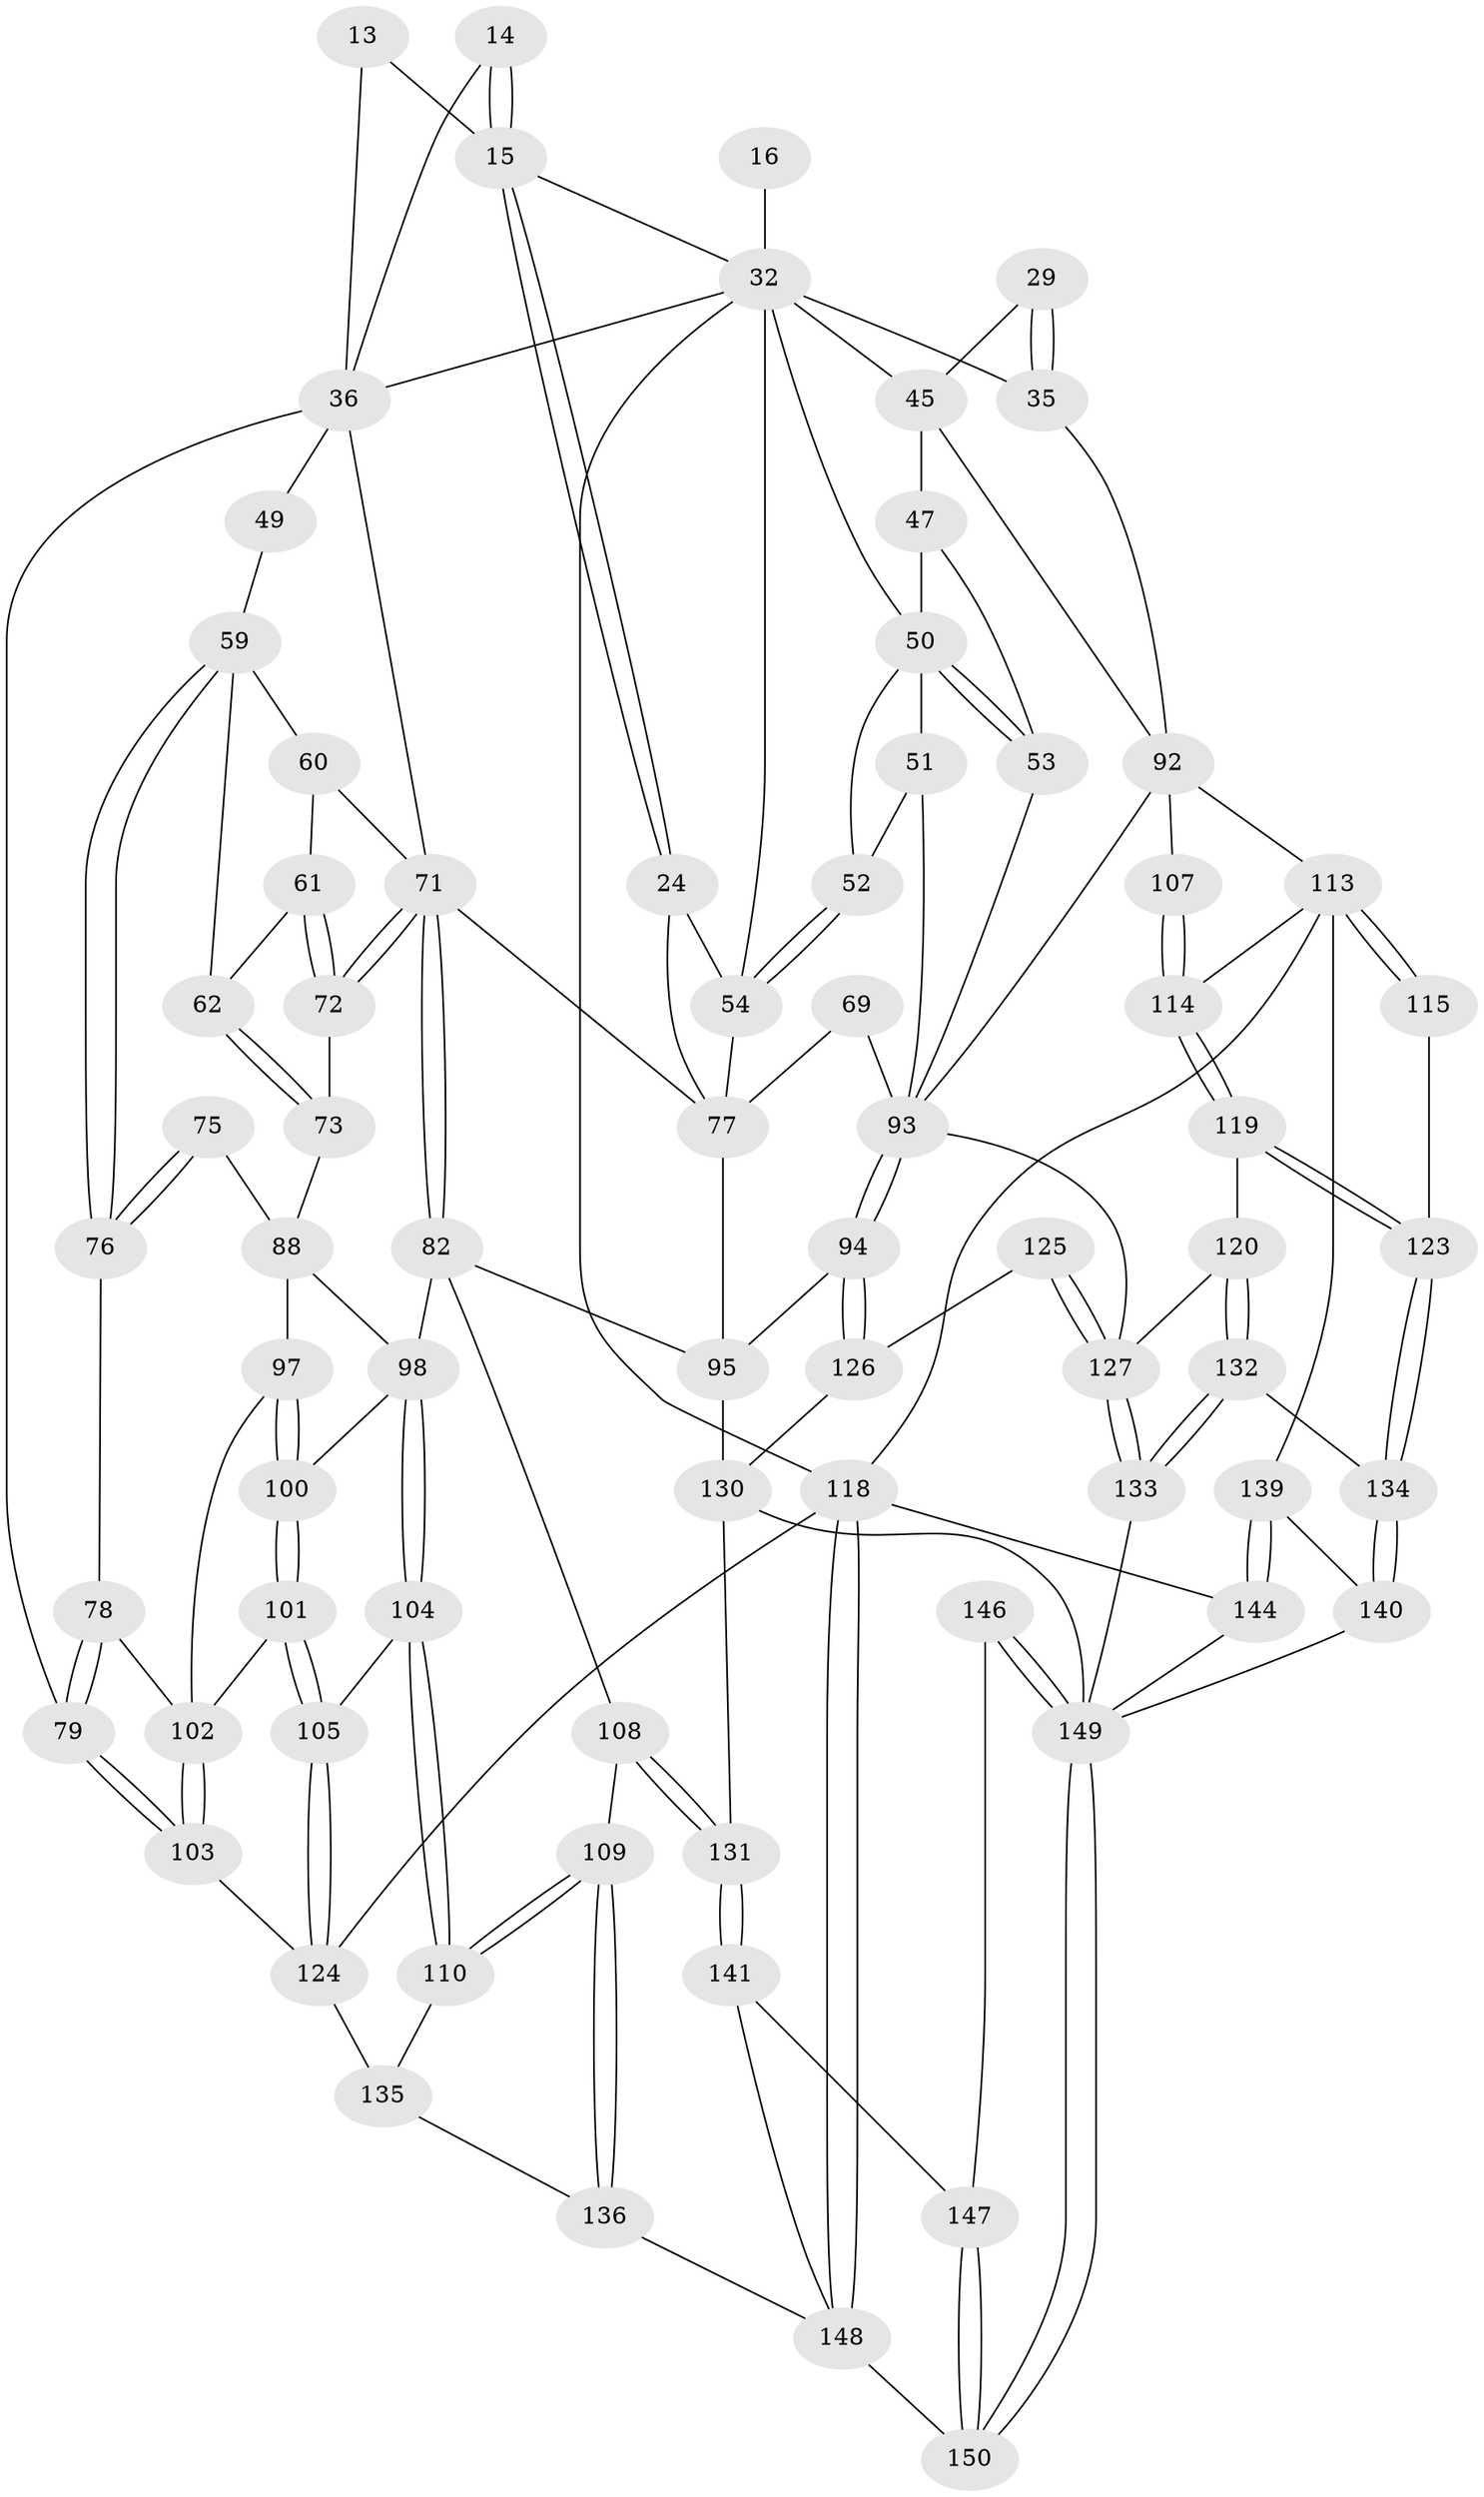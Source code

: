 // original degree distribution, {3: 0.02, 4: 0.21333333333333335, 6: 0.21333333333333335, 5: 0.5533333333333333}
// Generated by graph-tools (version 1.1) at 2025/02/03/09/25 05:02:11]
// undirected, 75 vertices, 167 edges
graph export_dot {
graph [start="1"]
  node [color=gray90,style=filled];
  13 [pos="+0.12178743720752344+0.14371578627226145",super="+7+1"];
  14 [pos="+0.22016800532945036+0.17147327688609673"];
  15 [pos="+0.36502339836586684+0.1821937962561834",super="+12"];
  16 [pos="+1+0"];
  24 [pos="+0.39009224270779447+0.2634671307828989",super="+23"];
  29 [pos="+0.8488438166236962+0.17049773310562544"];
  32 [pos="+0.7190756227267115+0.19806893134224635",super="+19+20+17"];
  35 [pos="+1+0.10643980398828551",super="+27+28"];
  36 [pos="+0.11212432173804963+0.24226396621570015",super="+26+10"];
  45 [pos="+0.8824524891403419+0.2783581366607246",super="+30+31"];
  47 [pos="+0.7837276073187672+0.26377211096978265",super="+46"];
  49 [pos="+0.08057677881090003+0.34199501631258716",super="+42"];
  50 [pos="+0.7472775906313577+0.33289667662101424",super="+48"];
  51 [pos="+0.6631122173024054+0.2605676870469293"];
  52 [pos="+0.6615067154958221+0.25773891043806624",super="+34"];
  53 [pos="+0.7615187344219311+0.3715191614888316"];
  54 [pos="+0.6151012530033548+0.287702189066072",super="+22"];
  59 [pos="+0.08706846825184915+0.35613486208296835",super="+58"];
  60 [pos="+0.2121788478540194+0.3464978983580206",super="+40"];
  61 [pos="+0.198378706686863+0.36264711967857577"];
  62 [pos="+0.1740101012555451+0.3710763671409315"];
  69 [pos="+0.5967334803483993+0.37758064713323114",super="+56"];
  71 [pos="+0.30407012393107574+0.45135831867324416",super="+63+38+39"];
  72 [pos="+0.24417357118351687+0.4217988513752599"];
  73 [pos="+0.1760877224384338+0.4101503323537362"];
  75 [pos="+0.09513526174188772+0.4414658077430816"];
  76 [pos="+0.08134192276642356+0.42726119977146887"];
  77 [pos="+0.5244595567636557+0.5499443977453942",super="+37+70+64+57"];
  78 [pos="+0.042428328498902684+0.436549064050628"];
  79 [pos="+0+0.4262184858289341"];
  82 [pos="+0.3066086555396904+0.506044575726876",super="+81"];
  88 [pos="+0.13670791249867925+0.5138435414523996",super="+85+84"];
  92 [pos="+1+0.40187672446766887",super="+44+65"];
  93 [pos="+0.6765237641267364+0.56868623327721",super="+67+68+55"];
  94 [pos="+0.6372835911068335+0.5802507906546046"];
  95 [pos="+0.5533171394425372+0.5851603641835743",super="+80"];
  97 [pos="+0.10871626777311265+0.5514652428474678",super="+86+96"];
  98 [pos="+0.26988136791115697+0.5470305963425903",super="+83"];
  100 [pos="+0.12300514235623206+0.5822638967366656",super="+99"];
  101 [pos="+0.11379771158380131+0.6365602102788829"];
  102 [pos="+0+0.5759835883830335",super="+87"];
  103 [pos="+0+0.6122823571289289"];
  104 [pos="+0.2626269094353756+0.5721363846967928"];
  105 [pos="+0.13251291302961019+0.6682409393199661"];
  107 [pos="+0.812375864131671+0.5572407570261796",super="+106"];
  108 [pos="+0.3785517307105475+0.736801083725203"];
  109 [pos="+0.36020041653634055+0.7422896180476211"];
  110 [pos="+0.2932689768523303+0.6898733828014406"];
  113 [pos="+0.8994465698788049+0.616834142141454",super="+112"];
  114 [pos="+0.8203567676646755+0.5692715737928538"];
  115 [pos="+0.9646495121994715+0.7350580624476456"];
  118 [pos="+0+1",super="+89"];
  119 [pos="+0.8323567846000562+0.6487777694745012"];
  120 [pos="+0.8183411213351833+0.7456257240935952"];
  123 [pos="+0.9378634940079361+0.7567417150115825"];
  124 [pos="+0.1321779020219587+0.6741678799397129",super="+117"];
  125 [pos="+0.7047147888667334+0.7819667277737412"];
  126 [pos="+0.6773271550123398+0.7571860519575786"];
  127 [pos="+0.7199366953152481+0.7984987044988534",super="+121+122"];
  130 [pos="+0.5612821284270806+0.8297025558655794",super="+129"];
  131 [pos="+0.5032709613399869+0.8573451138750824"];
  132 [pos="+0.8367537885435333+0.7985745282062419"];
  133 [pos="+0.743382126174391+0.8571542272674798"];
  134 [pos="+0.9020914021249008+0.8069864062868036"];
  135 [pos="+0.16644091361198565+0.8495350225898891",super="+128"];
  136 [pos="+0.2967516157121247+0.8465977104252961"];
  139 [pos="+0.9376932862041713+0.8556025253713241"];
  140 [pos="+0.9169714109926643+0.8370635359952873"];
  141 [pos="+0.4947351385486832+0.87315696975479"];
  144 [pos="+0.9169584272234901+1"];
  146 [pos="+0.644460260920703+0.920034448403839"];
  147 [pos="+0.5749222074215443+0.9874648899159612"];
  148 [pos="+0.37330514957101285+1",super="+142"];
  149 [pos="+0.7306472839768644+1",super="+145+138"];
  150 [pos="+0.5068338801645917+1"];
  13 -- 15 [weight=2];
  13 -- 36 [weight=2];
  14 -- 15 [weight=2];
  14 -- 15;
  14 -- 36;
  15 -- 24;
  15 -- 24;
  15 -- 32;
  16 -- 32 [weight=3];
  24 -- 77 [weight=2];
  24 -- 54;
  29 -- 35 [weight=2];
  29 -- 35;
  29 -- 45;
  32 -- 54;
  32 -- 35 [weight=2];
  32 -- 36;
  32 -- 118 [weight=2];
  32 -- 45;
  32 -- 50;
  35 -- 92;
  36 -- 71;
  36 -- 49 [weight=2];
  36 -- 79;
  45 -- 47 [weight=2];
  45 -- 92;
  47 -- 53;
  47 -- 50;
  49 -- 59 [weight=2];
  50 -- 51;
  50 -- 53;
  50 -- 53;
  50 -- 52;
  51 -- 52;
  51 -- 93;
  52 -- 54 [weight=2];
  52 -- 54;
  53 -- 93;
  54 -- 77;
  59 -- 76;
  59 -- 76;
  59 -- 60;
  59 -- 62;
  60 -- 61;
  60 -- 71 [weight=2];
  61 -- 62;
  61 -- 72;
  61 -- 72;
  62 -- 73;
  62 -- 73;
  69 -- 77 [weight=2];
  69 -- 93 [weight=2];
  71 -- 72;
  71 -- 72;
  71 -- 82;
  71 -- 82;
  71 -- 77;
  72 -- 73;
  73 -- 88;
  75 -- 76;
  75 -- 76;
  75 -- 88 [weight=2];
  76 -- 78;
  77 -- 95;
  78 -- 79;
  78 -- 79;
  78 -- 102;
  79 -- 103;
  79 -- 103;
  82 -- 98;
  82 -- 108;
  82 -- 95;
  88 -- 98;
  88 -- 97 [weight=2];
  92 -- 113;
  92 -- 107 [weight=2];
  92 -- 93;
  93 -- 94;
  93 -- 94;
  93 -- 127;
  94 -- 95;
  94 -- 126;
  94 -- 126;
  95 -- 130;
  97 -- 100 [weight=2];
  97 -- 100;
  97 -- 102;
  98 -- 104;
  98 -- 104;
  98 -- 100;
  100 -- 101;
  100 -- 101;
  101 -- 102;
  101 -- 105;
  101 -- 105;
  102 -- 103;
  102 -- 103;
  103 -- 124;
  104 -- 105;
  104 -- 110;
  104 -- 110;
  105 -- 124;
  105 -- 124;
  107 -- 114;
  107 -- 114;
  108 -- 109;
  108 -- 131;
  108 -- 131;
  109 -- 110;
  109 -- 110;
  109 -- 136;
  109 -- 136;
  110 -- 135;
  113 -- 114;
  113 -- 115 [weight=2];
  113 -- 115;
  113 -- 118;
  113 -- 139;
  114 -- 119;
  114 -- 119;
  115 -- 123;
  118 -- 148;
  118 -- 148;
  118 -- 144;
  118 -- 124;
  119 -- 120;
  119 -- 123;
  119 -- 123;
  120 -- 132;
  120 -- 132;
  120 -- 127;
  123 -- 134;
  123 -- 134;
  124 -- 135 [weight=2];
  125 -- 126;
  125 -- 127 [weight=2];
  125 -- 127;
  126 -- 130;
  127 -- 133;
  127 -- 133;
  130 -- 131;
  130 -- 149;
  131 -- 141;
  131 -- 141;
  132 -- 133;
  132 -- 133;
  132 -- 134;
  133 -- 149;
  134 -- 140;
  134 -- 140;
  135 -- 136;
  136 -- 148;
  139 -- 140;
  139 -- 144;
  139 -- 144;
  140 -- 149;
  141 -- 147;
  141 -- 148;
  144 -- 149;
  146 -- 147;
  146 -- 149 [weight=2];
  146 -- 149;
  147 -- 150;
  147 -- 150;
  148 -- 150;
  149 -- 150;
  149 -- 150;
}
